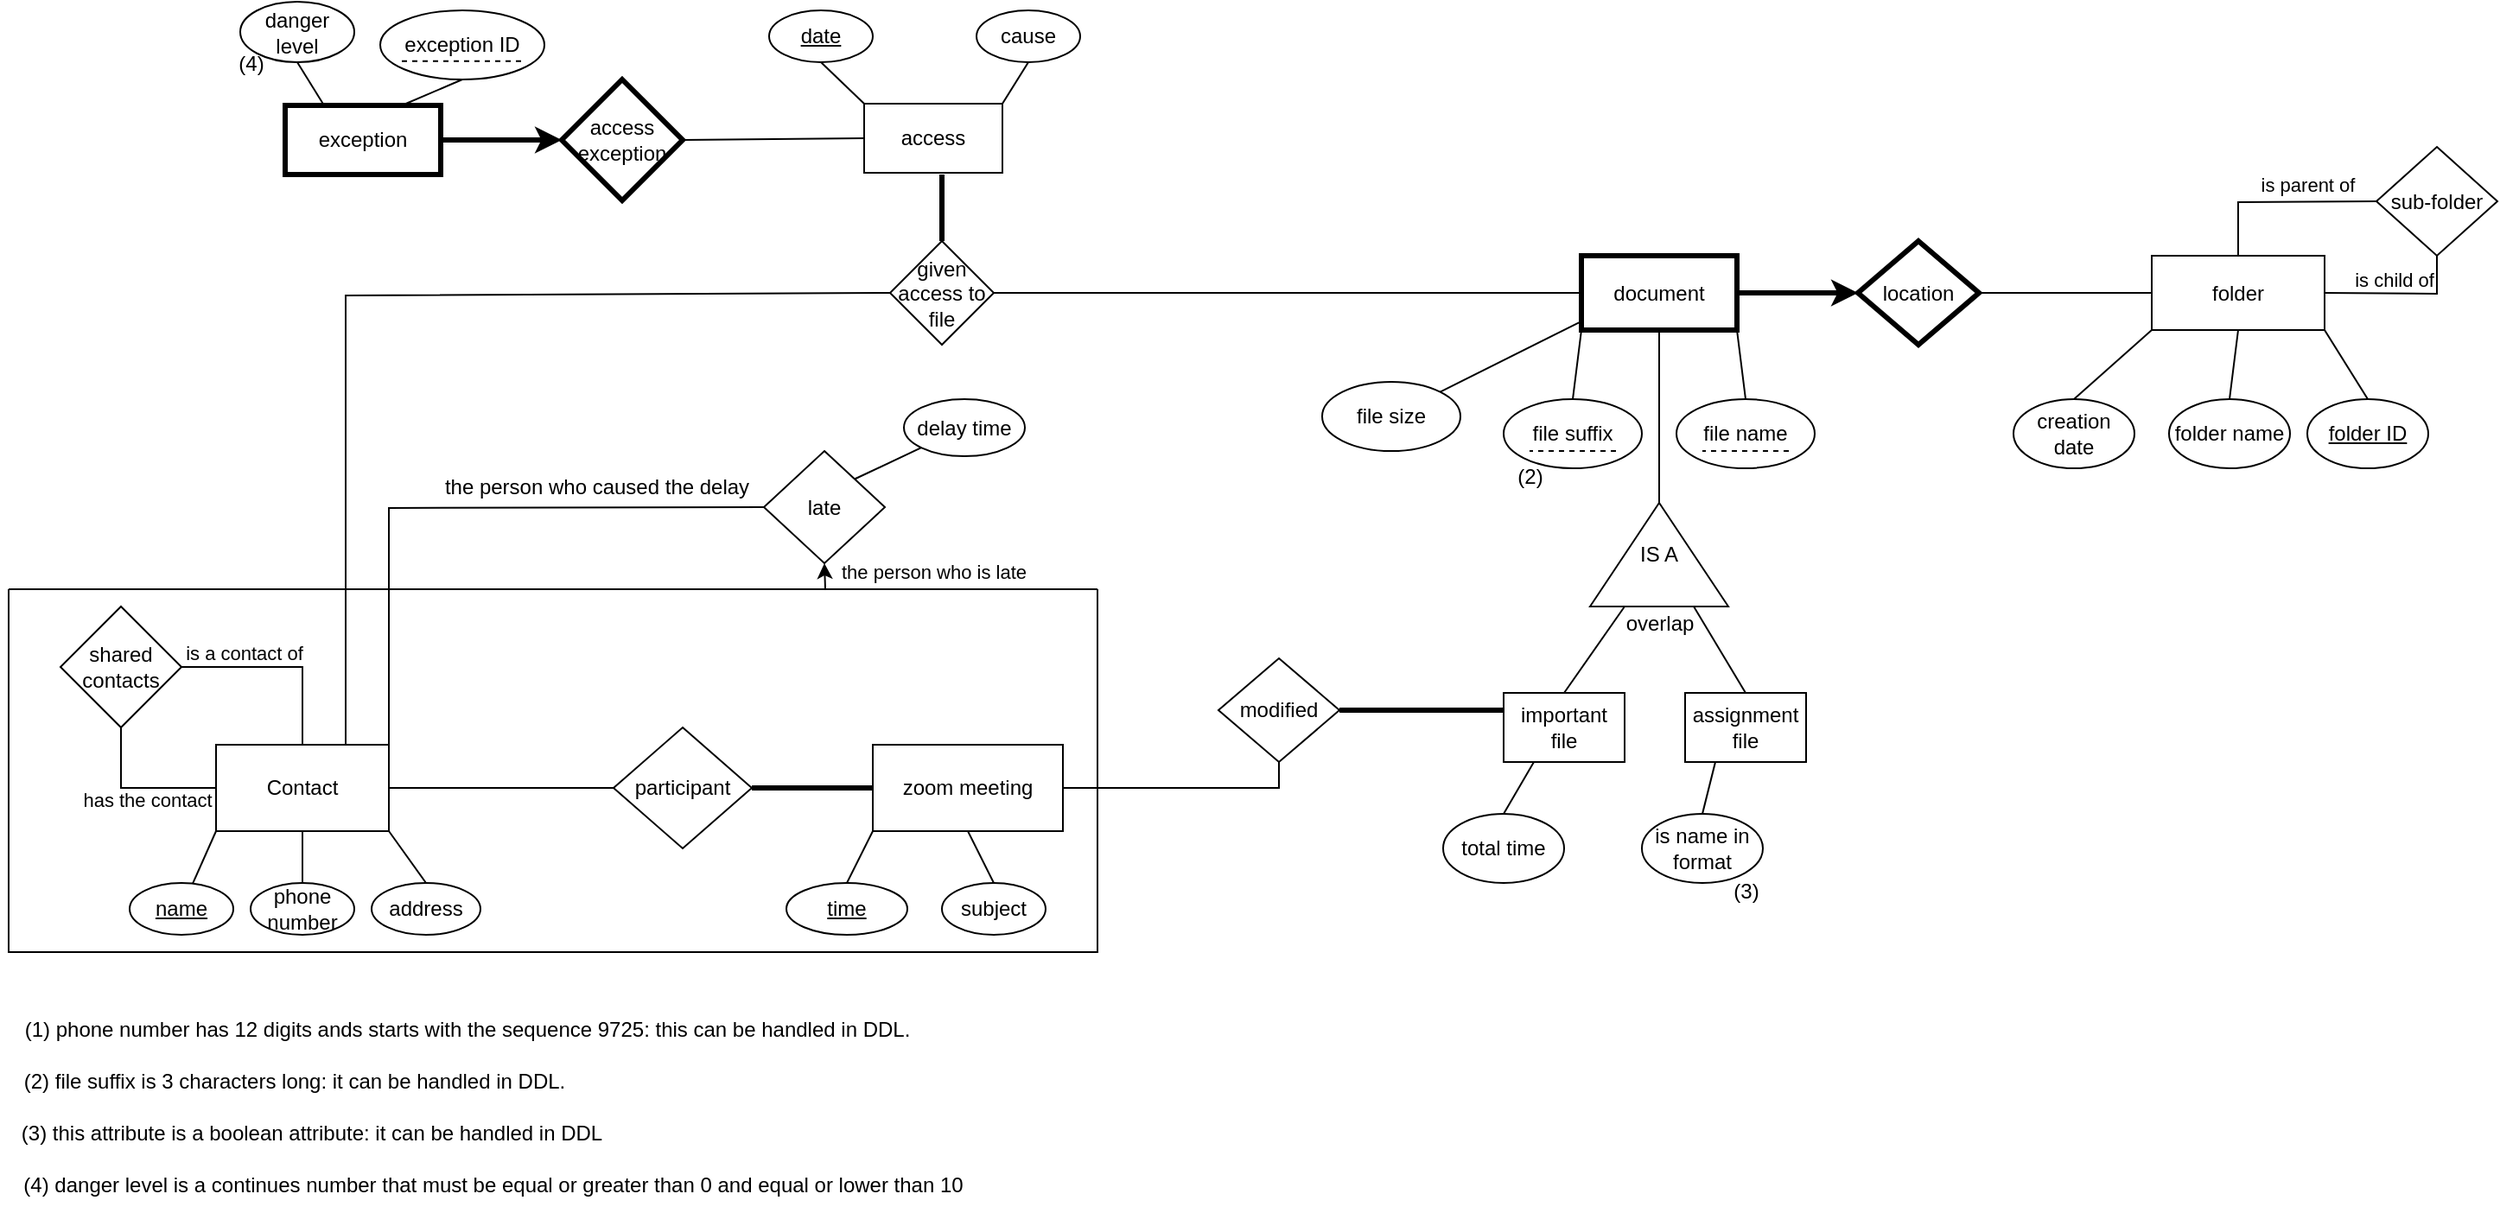 <mxfile version="26.0.2">
  <diagram id="C5RBs43oDa-KdzZeNtuy" name="Page-1">
    <mxGraphModel dx="3084" dy="790" grid="1" gridSize="10" guides="1" tooltips="1" connect="1" arrows="1" fold="1" page="1" pageScale="1" pageWidth="827" pageHeight="1169" math="0" shadow="0">
      <root>
        <mxCell id="WIyWlLk6GJQsqaUBKTNV-0" />
        <mxCell id="WIyWlLk6GJQsqaUBKTNV-1" parent="WIyWlLk6GJQsqaUBKTNV-0" />
        <mxCell id="j0SL_xLkmIAa-dE_FRkC-13" value="zoom meeting" style="rounded=0;whiteSpace=wrap;html=1;" parent="WIyWlLk6GJQsqaUBKTNV-1" vertex="1">
          <mxGeometry x="-1040" y="460" width="110" height="50" as="geometry" />
        </mxCell>
        <mxCell id="j0SL_xLkmIAa-dE_FRkC-14" value="&lt;u&gt;time&lt;/u&gt;" style="ellipse;whiteSpace=wrap;html=1;" parent="WIyWlLk6GJQsqaUBKTNV-1" vertex="1">
          <mxGeometry x="-1090" y="540" width="70" height="30" as="geometry" />
        </mxCell>
        <mxCell id="j0SL_xLkmIAa-dE_FRkC-15" value="" style="endArrow=none;html=1;rounded=0;exitX=0.5;exitY=0;exitDx=0;exitDy=0;entryX=0;entryY=1;entryDx=0;entryDy=0;" parent="WIyWlLk6GJQsqaUBKTNV-1" source="j0SL_xLkmIAa-dE_FRkC-14" target="j0SL_xLkmIAa-dE_FRkC-13" edge="1">
          <mxGeometry width="50" height="50" relative="1" as="geometry">
            <mxPoint x="-1170" y="510" as="sourcePoint" />
            <mxPoint x="-1120" y="460" as="targetPoint" />
          </mxGeometry>
        </mxCell>
        <mxCell id="j0SL_xLkmIAa-dE_FRkC-17" value="subject" style="ellipse;whiteSpace=wrap;html=1;" parent="WIyWlLk6GJQsqaUBKTNV-1" vertex="1">
          <mxGeometry x="-1000" y="540" width="60" height="30" as="geometry" />
        </mxCell>
        <mxCell id="j0SL_xLkmIAa-dE_FRkC-18" value="" style="endArrow=none;html=1;rounded=0;entryX=0.5;entryY=1;entryDx=0;entryDy=0;exitX=0.5;exitY=0;exitDx=0;exitDy=0;" parent="WIyWlLk6GJQsqaUBKTNV-1" source="j0SL_xLkmIAa-dE_FRkC-17" target="j0SL_xLkmIAa-dE_FRkC-13" edge="1">
          <mxGeometry width="50" height="50" relative="1" as="geometry">
            <mxPoint x="-1170" y="510" as="sourcePoint" />
            <mxPoint x="-1120" y="460" as="targetPoint" />
          </mxGeometry>
        </mxCell>
        <mxCell id="j0SL_xLkmIAa-dE_FRkC-19" value="participant" style="rhombus;whiteSpace=wrap;html=1;" parent="WIyWlLk6GJQsqaUBKTNV-1" vertex="1">
          <mxGeometry x="-1190" y="450" width="80" height="70" as="geometry" />
        </mxCell>
        <mxCell id="j0SL_xLkmIAa-dE_FRkC-22" value="" style="endArrow=none;html=1;rounded=0;exitX=1;exitY=0.5;exitDx=0;exitDy=0;entryX=0;entryY=0.5;entryDx=0;entryDy=0;strokeWidth=3;" parent="WIyWlLk6GJQsqaUBKTNV-1" source="j0SL_xLkmIAa-dE_FRkC-19" target="j0SL_xLkmIAa-dE_FRkC-13" edge="1">
          <mxGeometry width="50" height="50" relative="1" as="geometry">
            <mxPoint x="-1170" y="510" as="sourcePoint" />
            <mxPoint x="-1120" y="460" as="targetPoint" />
          </mxGeometry>
        </mxCell>
        <mxCell id="j0SL_xLkmIAa-dE_FRkC-25" value="" style="endArrow=none;html=1;rounded=0;entryX=0;entryY=0.5;entryDx=0;entryDy=0;exitX=1;exitY=0.5;exitDx=0;exitDy=0;" parent="WIyWlLk6GJQsqaUBKTNV-1" source="j0SL_xLkmIAa-dE_FRkC-0" target="j0SL_xLkmIAa-dE_FRkC-19" edge="1">
          <mxGeometry width="50" height="50" relative="1" as="geometry">
            <mxPoint x="-1250" y="485" as="sourcePoint" />
            <mxPoint x="-1210" y="460" as="targetPoint" />
          </mxGeometry>
        </mxCell>
        <mxCell id="j0SL_xLkmIAa-dE_FRkC-45" value="late" style="rhombus;whiteSpace=wrap;html=1;strokeWidth=1;" parent="WIyWlLk6GJQsqaUBKTNV-1" vertex="1">
          <mxGeometry x="-1103" y="290" width="70" height="65" as="geometry" />
        </mxCell>
        <mxCell id="j0SL_xLkmIAa-dE_FRkC-47" value="" style="endArrow=none;html=1;rounded=0;entryX=0;entryY=0.5;entryDx=0;entryDy=0;exitX=1;exitY=0;exitDx=0;exitDy=0;" parent="WIyWlLk6GJQsqaUBKTNV-1" source="j0SL_xLkmIAa-dE_FRkC-0" target="j0SL_xLkmIAa-dE_FRkC-45" edge="1">
          <mxGeometry width="50" height="50" relative="1" as="geometry">
            <mxPoint x="-1320" y="375" as="sourcePoint" />
            <mxPoint x="-980" y="340" as="targetPoint" />
            <Array as="points">
              <mxPoint x="-1320" y="323" />
            </Array>
          </mxGeometry>
        </mxCell>
        <mxCell id="j0SL_xLkmIAa-dE_FRkC-49" value="the person who is late" style="edgeLabel;html=1;align=center;verticalAlign=middle;resizable=0;points=[];" parent="j0SL_xLkmIAa-dE_FRkC-47" vertex="1" connectable="0">
          <mxGeometry x="0.348" y="3" relative="1" as="geometry">
            <mxPoint x="213" y="40" as="offset" />
          </mxGeometry>
        </mxCell>
        <mxCell id="j0SL_xLkmIAa-dE_FRkC-51" value="" style="endArrow=none;html=1;rounded=0;exitX=1;exitY=0;exitDx=0;exitDy=0;" parent="WIyWlLk6GJQsqaUBKTNV-1" source="j0SL_xLkmIAa-dE_FRkC-45" target="j0SL_xLkmIAa-dE_FRkC-52" edge="1">
          <mxGeometry width="50" height="50" relative="1" as="geometry">
            <mxPoint x="-902" y="335" as="sourcePoint" />
            <mxPoint x="-872" y="343" as="targetPoint" />
          </mxGeometry>
        </mxCell>
        <mxCell id="j0SL_xLkmIAa-dE_FRkC-52" value="delay time" style="ellipse;whiteSpace=wrap;html=1;" parent="WIyWlLk6GJQsqaUBKTNV-1" vertex="1">
          <mxGeometry x="-1022" y="260" width="70" height="33" as="geometry" />
        </mxCell>
        <mxCell id="j0SL_xLkmIAa-dE_FRkC-53" value="folder" style="rounded=0;whiteSpace=wrap;html=1;" parent="WIyWlLk6GJQsqaUBKTNV-1" vertex="1">
          <mxGeometry x="-300" y="177" width="100" height="43" as="geometry" />
        </mxCell>
        <mxCell id="j0SL_xLkmIAa-dE_FRkC-54" value="&lt;u&gt;folder ID&lt;/u&gt;" style="ellipse;whiteSpace=wrap;html=1;" parent="WIyWlLk6GJQsqaUBKTNV-1" vertex="1">
          <mxGeometry x="-210" y="260" width="70" height="40" as="geometry" />
        </mxCell>
        <mxCell id="j0SL_xLkmIAa-dE_FRkC-55" value="" style="endArrow=none;html=1;rounded=0;entryX=1;entryY=1;entryDx=0;entryDy=0;exitX=0.5;exitY=0;exitDx=0;exitDy=0;" parent="WIyWlLk6GJQsqaUBKTNV-1" source="j0SL_xLkmIAa-dE_FRkC-54" target="j0SL_xLkmIAa-dE_FRkC-53" edge="1">
          <mxGeometry width="50" height="50" relative="1" as="geometry">
            <mxPoint x="-150" y="310" as="sourcePoint" />
            <mxPoint x="-100" y="260" as="targetPoint" />
          </mxGeometry>
        </mxCell>
        <mxCell id="j0SL_xLkmIAa-dE_FRkC-56" value="folder name" style="ellipse;whiteSpace=wrap;html=1;" parent="WIyWlLk6GJQsqaUBKTNV-1" vertex="1">
          <mxGeometry x="-290" y="260" width="70" height="40" as="geometry" />
        </mxCell>
        <mxCell id="j0SL_xLkmIAa-dE_FRkC-57" value="" style="endArrow=none;html=1;rounded=0;entryX=0.5;entryY=1;entryDx=0;entryDy=0;exitX=0.5;exitY=0;exitDx=0;exitDy=0;" parent="WIyWlLk6GJQsqaUBKTNV-1" source="j0SL_xLkmIAa-dE_FRkC-56" target="j0SL_xLkmIAa-dE_FRkC-53" edge="1">
          <mxGeometry width="50" height="50" relative="1" as="geometry">
            <mxPoint x="-150" y="310" as="sourcePoint" />
            <mxPoint x="-100" y="260" as="targetPoint" />
          </mxGeometry>
        </mxCell>
        <mxCell id="j0SL_xLkmIAa-dE_FRkC-58" value="creation date" style="ellipse;whiteSpace=wrap;html=1;" parent="WIyWlLk6GJQsqaUBKTNV-1" vertex="1">
          <mxGeometry x="-380" y="260" width="70" height="40" as="geometry" />
        </mxCell>
        <mxCell id="j0SL_xLkmIAa-dE_FRkC-59" value="" style="endArrow=none;html=1;rounded=0;entryX=0;entryY=1;entryDx=0;entryDy=0;exitX=0.5;exitY=0;exitDx=0;exitDy=0;" parent="WIyWlLk6GJQsqaUBKTNV-1" source="j0SL_xLkmIAa-dE_FRkC-58" target="j0SL_xLkmIAa-dE_FRkC-53" edge="1">
          <mxGeometry width="50" height="50" relative="1" as="geometry">
            <mxPoint x="-150" y="310" as="sourcePoint" />
            <mxPoint x="-100" y="260" as="targetPoint" />
          </mxGeometry>
        </mxCell>
        <mxCell id="j0SL_xLkmIAa-dE_FRkC-60" value="document" style="rounded=0;whiteSpace=wrap;html=1;strokeWidth=3;" parent="WIyWlLk6GJQsqaUBKTNV-1" vertex="1">
          <mxGeometry x="-630" y="177" width="90" height="43" as="geometry" />
        </mxCell>
        <mxCell id="j0SL_xLkmIAa-dE_FRkC-61" value="sub-folder" style="rhombus;whiteSpace=wrap;html=1;" parent="WIyWlLk6GJQsqaUBKTNV-1" vertex="1">
          <mxGeometry x="-170" y="114" width="70" height="63" as="geometry" />
        </mxCell>
        <mxCell id="j0SL_xLkmIAa-dE_FRkC-62" value="" style="endArrow=none;html=1;rounded=0;exitX=0.5;exitY=0;exitDx=0;exitDy=0;entryX=0;entryY=0.5;entryDx=0;entryDy=0;" parent="WIyWlLk6GJQsqaUBKTNV-1" source="j0SL_xLkmIAa-dE_FRkC-53" target="j0SL_xLkmIAa-dE_FRkC-61" edge="1">
          <mxGeometry width="50" height="50" relative="1" as="geometry">
            <mxPoint x="-260" y="185" as="sourcePoint" />
            <mxPoint x="-210" y="135" as="targetPoint" />
            <Array as="points">
              <mxPoint x="-250" y="146" />
            </Array>
          </mxGeometry>
        </mxCell>
        <mxCell id="j0SL_xLkmIAa-dE_FRkC-63" value="" style="endArrow=none;html=1;rounded=0;entryX=0.5;entryY=1;entryDx=0;entryDy=0;exitX=1;exitY=0.5;exitDx=0;exitDy=0;" parent="WIyWlLk6GJQsqaUBKTNV-1" source="j0SL_xLkmIAa-dE_FRkC-53" target="j0SL_xLkmIAa-dE_FRkC-61" edge="1">
          <mxGeometry width="50" height="50" relative="1" as="geometry">
            <mxPoint x="-190" y="270" as="sourcePoint" />
            <mxPoint x="-140" y="220" as="targetPoint" />
            <Array as="points">
              <mxPoint x="-135" y="199" />
            </Array>
          </mxGeometry>
        </mxCell>
        <mxCell id="j0SL_xLkmIAa-dE_FRkC-64" value="is parent of" style="edgeLabel;html=1;align=center;verticalAlign=middle;resizable=0;points=[];" parent="j0SL_xLkmIAa-dE_FRkC-63" vertex="1" connectable="0">
          <mxGeometry x="-0.046" relative="1" as="geometry">
            <mxPoint x="-52" y="-63" as="offset" />
          </mxGeometry>
        </mxCell>
        <mxCell id="j0SL_xLkmIAa-dE_FRkC-65" value="is child of" style="edgeLabel;html=1;align=center;verticalAlign=middle;resizable=0;points=[];" parent="j0SL_xLkmIAa-dE_FRkC-63" vertex="1" connectable="0">
          <mxGeometry x="-0.023" y="-1" relative="1" as="geometry">
            <mxPoint x="-3" y="-9" as="offset" />
          </mxGeometry>
        </mxCell>
        <mxCell id="j0SL_xLkmIAa-dE_FRkC-70" value="" style="group" parent="WIyWlLk6GJQsqaUBKTNV-1" vertex="1" connectable="0">
          <mxGeometry x="-575" y="260" width="80" height="40" as="geometry" />
        </mxCell>
        <mxCell id="j0SL_xLkmIAa-dE_FRkC-67" value="file name" style="ellipse;whiteSpace=wrap;html=1;" parent="j0SL_xLkmIAa-dE_FRkC-70" vertex="1">
          <mxGeometry width="80" height="40" as="geometry" />
        </mxCell>
        <mxCell id="j0SL_xLkmIAa-dE_FRkC-69" value="" style="endArrow=none;dashed=1;html=1;rounded=0;" parent="j0SL_xLkmIAa-dE_FRkC-70" edge="1">
          <mxGeometry width="50" height="50" relative="1" as="geometry">
            <mxPoint x="65" y="30" as="sourcePoint" />
            <mxPoint x="14.998" y="29.995" as="targetPoint" />
          </mxGeometry>
        </mxCell>
        <mxCell id="j0SL_xLkmIAa-dE_FRkC-71" value="" style="group" parent="WIyWlLk6GJQsqaUBKTNV-1" vertex="1" connectable="0">
          <mxGeometry x="-675" y="260" width="80" height="40" as="geometry" />
        </mxCell>
        <mxCell id="j0SL_xLkmIAa-dE_FRkC-72" value="file suffix" style="ellipse;whiteSpace=wrap;html=1;" parent="j0SL_xLkmIAa-dE_FRkC-71" vertex="1">
          <mxGeometry width="80" height="40" as="geometry" />
        </mxCell>
        <mxCell id="j0SL_xLkmIAa-dE_FRkC-73" value="" style="endArrow=none;dashed=1;html=1;rounded=0;" parent="j0SL_xLkmIAa-dE_FRkC-71" edge="1">
          <mxGeometry width="50" height="50" relative="1" as="geometry">
            <mxPoint x="65" y="30" as="sourcePoint" />
            <mxPoint x="14.998" y="29.995" as="targetPoint" />
          </mxGeometry>
        </mxCell>
        <mxCell id="j0SL_xLkmIAa-dE_FRkC-77" value="" style="endArrow=none;html=1;rounded=0;entryX=0;entryY=1;entryDx=0;entryDy=0;exitX=0.5;exitY=0;exitDx=0;exitDy=0;" parent="WIyWlLk6GJQsqaUBKTNV-1" source="j0SL_xLkmIAa-dE_FRkC-72" target="j0SL_xLkmIAa-dE_FRkC-60" edge="1">
          <mxGeometry width="50" height="50" relative="1" as="geometry">
            <mxPoint x="-610" y="310" as="sourcePoint" />
            <mxPoint x="-560" y="260" as="targetPoint" />
          </mxGeometry>
        </mxCell>
        <mxCell id="j0SL_xLkmIAa-dE_FRkC-78" value="" style="endArrow=none;html=1;rounded=0;entryX=1;entryY=1;entryDx=0;entryDy=0;exitX=0.5;exitY=0;exitDx=0;exitDy=0;" parent="WIyWlLk6GJQsqaUBKTNV-1" source="j0SL_xLkmIAa-dE_FRkC-67" target="j0SL_xLkmIAa-dE_FRkC-60" edge="1">
          <mxGeometry width="50" height="50" relative="1" as="geometry">
            <mxPoint x="-410" y="300" as="sourcePoint" />
            <mxPoint x="-360" y="250" as="targetPoint" />
          </mxGeometry>
        </mxCell>
        <mxCell id="j0SL_xLkmIAa-dE_FRkC-79" value="location" style="rhombus;whiteSpace=wrap;html=1;strokeWidth=3;" parent="WIyWlLk6GJQsqaUBKTNV-1" vertex="1">
          <mxGeometry x="-470" y="168.5" width="70" height="60" as="geometry" />
        </mxCell>
        <mxCell id="j0SL_xLkmIAa-dE_FRkC-81" value="" style="endArrow=none;html=1;rounded=0;entryX=1;entryY=0.5;entryDx=0;entryDy=0;exitX=0;exitY=0.5;exitDx=0;exitDy=0;" parent="WIyWlLk6GJQsqaUBKTNV-1" source="j0SL_xLkmIAa-dE_FRkC-53" target="j0SL_xLkmIAa-dE_FRkC-79" edge="1">
          <mxGeometry width="50" height="50" relative="1" as="geometry">
            <mxPoint x="-410" y="300" as="sourcePoint" />
            <mxPoint x="-360" y="250" as="targetPoint" />
          </mxGeometry>
        </mxCell>
        <mxCell id="j0SL_xLkmIAa-dE_FRkC-82" value="" style="endArrow=none;html=1;rounded=0;entryX=0.5;entryY=1;entryDx=0;entryDy=0;exitX=1;exitY=0.5;exitDx=0;exitDy=0;" parent="WIyWlLk6GJQsqaUBKTNV-1" source="j0SL_xLkmIAa-dE_FRkC-85" target="j0SL_xLkmIAa-dE_FRkC-60" edge="1">
          <mxGeometry width="50" height="50" relative="1" as="geometry">
            <mxPoint x="-585" y="340" as="sourcePoint" />
            <mxPoint x="-540" y="350" as="targetPoint" />
          </mxGeometry>
        </mxCell>
        <mxCell id="j0SL_xLkmIAa-dE_FRkC-83" value="" style="endArrow=none;html=1;rounded=0;entryX=-0.016;entryY=0.9;entryDx=0;entryDy=0;exitX=1;exitY=0;exitDx=0;exitDy=0;entryPerimeter=0;" parent="WIyWlLk6GJQsqaUBKTNV-1" source="j0SL_xLkmIAa-dE_FRkC-84" target="j0SL_xLkmIAa-dE_FRkC-60" edge="1">
          <mxGeometry width="50" height="50" relative="1" as="geometry">
            <mxPoint x="-700" y="230" as="sourcePoint" />
            <mxPoint x="-410" y="240" as="targetPoint" />
          </mxGeometry>
        </mxCell>
        <mxCell id="j0SL_xLkmIAa-dE_FRkC-84" value="file size" style="ellipse;whiteSpace=wrap;html=1;" parent="WIyWlLk6GJQsqaUBKTNV-1" vertex="1">
          <mxGeometry x="-780" y="250" width="80" height="40" as="geometry" />
        </mxCell>
        <mxCell id="j0SL_xLkmIAa-dE_FRkC-85" value="IS A" style="triangle;whiteSpace=wrap;html=1;direction=north;" parent="WIyWlLk6GJQsqaUBKTNV-1" vertex="1">
          <mxGeometry x="-625" y="320" width="80" height="60" as="geometry" />
        </mxCell>
        <mxCell id="j0SL_xLkmIAa-dE_FRkC-86" value="" style="endArrow=none;html=1;rounded=0;entryX=0;entryY=0.75;entryDx=0;entryDy=0;exitX=0.5;exitY=0;exitDx=0;exitDy=0;" parent="WIyWlLk6GJQsqaUBKTNV-1" source="j0SL_xLkmIAa-dE_FRkC-89" target="j0SL_xLkmIAa-dE_FRkC-85" edge="1">
          <mxGeometry width="50" height="50" relative="1" as="geometry">
            <mxPoint x="-460" y="360" as="sourcePoint" />
            <mxPoint x="-410" y="310" as="targetPoint" />
          </mxGeometry>
        </mxCell>
        <mxCell id="j0SL_xLkmIAa-dE_FRkC-88" value="" style="endArrow=none;html=1;rounded=0;entryX=0;entryY=0.25;entryDx=0;entryDy=0;exitX=0.5;exitY=0;exitDx=0;exitDy=0;" parent="WIyWlLk6GJQsqaUBKTNV-1" source="j0SL_xLkmIAa-dE_FRkC-90" target="j0SL_xLkmIAa-dE_FRkC-85" edge="1">
          <mxGeometry width="50" height="50" relative="1" as="geometry">
            <mxPoint x="-640" y="440" as="sourcePoint" />
            <mxPoint x="-410" y="310" as="targetPoint" />
          </mxGeometry>
        </mxCell>
        <mxCell id="j0SL_xLkmIAa-dE_FRkC-89" value="assignment file" style="rounded=0;whiteSpace=wrap;html=1;" parent="WIyWlLk6GJQsqaUBKTNV-1" vertex="1">
          <mxGeometry x="-570" y="430" width="70" height="40" as="geometry" />
        </mxCell>
        <mxCell id="j0SL_xLkmIAa-dE_FRkC-90" value="important file" style="rounded=0;whiteSpace=wrap;html=1;" parent="WIyWlLk6GJQsqaUBKTNV-1" vertex="1">
          <mxGeometry x="-675" y="430" width="70" height="40" as="geometry" />
        </mxCell>
        <mxCell id="j0SL_xLkmIAa-dE_FRkC-92" value="overlap" style="text;html=1;align=center;verticalAlign=middle;resizable=0;points=[];autosize=1;strokeColor=none;fillColor=none;" parent="WIyWlLk6GJQsqaUBKTNV-1" vertex="1">
          <mxGeometry x="-615" y="375" width="60" height="30" as="geometry" />
        </mxCell>
        <mxCell id="j0SL_xLkmIAa-dE_FRkC-93" value="" style="endArrow=none;html=1;rounded=0;entryX=0.25;entryY=1;entryDx=0;entryDy=0;exitX=0.5;exitY=0;exitDx=0;exitDy=0;" parent="WIyWlLk6GJQsqaUBKTNV-1" source="j0SL_xLkmIAa-dE_FRkC-94" target="j0SL_xLkmIAa-dE_FRkC-90" edge="1">
          <mxGeometry width="50" height="50" relative="1" as="geometry">
            <mxPoint x="-490" y="390" as="sourcePoint" />
            <mxPoint x="-440" y="340" as="targetPoint" />
          </mxGeometry>
        </mxCell>
        <mxCell id="j0SL_xLkmIAa-dE_FRkC-94" value="total time" style="ellipse;whiteSpace=wrap;html=1;" parent="WIyWlLk6GJQsqaUBKTNV-1" vertex="1">
          <mxGeometry x="-710" y="500" width="70" height="40" as="geometry" />
        </mxCell>
        <mxCell id="j0SL_xLkmIAa-dE_FRkC-95" value="is name in format" style="ellipse;whiteSpace=wrap;html=1;" parent="WIyWlLk6GJQsqaUBKTNV-1" vertex="1">
          <mxGeometry x="-595" y="500" width="70" height="40" as="geometry" />
        </mxCell>
        <mxCell id="j0SL_xLkmIAa-dE_FRkC-96" value="" style="endArrow=none;html=1;rounded=0;entryX=0.25;entryY=1;entryDx=0;entryDy=0;exitX=0.5;exitY=0;exitDx=0;exitDy=0;" parent="WIyWlLk6GJQsqaUBKTNV-1" source="j0SL_xLkmIAa-dE_FRkC-95" target="j0SL_xLkmIAa-dE_FRkC-89" edge="1">
          <mxGeometry width="50" height="50" relative="1" as="geometry">
            <mxPoint x="-490" y="450" as="sourcePoint" />
            <mxPoint x="-440" y="400" as="targetPoint" />
          </mxGeometry>
        </mxCell>
        <mxCell id="j0SL_xLkmIAa-dE_FRkC-97" value="modified" style="rhombus;whiteSpace=wrap;html=1;" parent="WIyWlLk6GJQsqaUBKTNV-1" vertex="1">
          <mxGeometry x="-840" y="410" width="70" height="60" as="geometry" />
        </mxCell>
        <mxCell id="j0SL_xLkmIAa-dE_FRkC-98" value="" style="endArrow=none;html=1;rounded=0;exitX=1;exitY=0.5;exitDx=0;exitDy=0;entryX=0;entryY=0.25;entryDx=0;entryDy=0;strokeWidth=3;" parent="WIyWlLk6GJQsqaUBKTNV-1" source="j0SL_xLkmIAa-dE_FRkC-97" target="j0SL_xLkmIAa-dE_FRkC-90" edge="1">
          <mxGeometry width="50" height="50" relative="1" as="geometry">
            <mxPoint x="-650" y="420" as="sourcePoint" />
            <mxPoint x="-600" y="370" as="targetPoint" />
          </mxGeometry>
        </mxCell>
        <mxCell id="j0SL_xLkmIAa-dE_FRkC-100" value="" style="endArrow=classic;html=1;rounded=0;exitX=1;exitY=0.5;exitDx=0;exitDy=0;entryX=0;entryY=0.5;entryDx=0;entryDy=0;strokeWidth=3;" parent="WIyWlLk6GJQsqaUBKTNV-1" source="j0SL_xLkmIAa-dE_FRkC-60" target="j0SL_xLkmIAa-dE_FRkC-79" edge="1">
          <mxGeometry width="50" height="50" relative="1" as="geometry">
            <mxPoint x="-820" y="430" as="sourcePoint" />
            <mxPoint x="-770" y="380" as="targetPoint" />
          </mxGeometry>
        </mxCell>
        <mxCell id="j0SL_xLkmIAa-dE_FRkC-103" value="given access to file" style="rhombus;whiteSpace=wrap;html=1;strokeWidth=1;" parent="WIyWlLk6GJQsqaUBKTNV-1" vertex="1">
          <mxGeometry x="-1030" y="168.5" width="60" height="60" as="geometry" />
        </mxCell>
        <mxCell id="j0SL_xLkmIAa-dE_FRkC-104" value="" style="endArrow=none;html=1;rounded=0;entryX=0;entryY=0.5;entryDx=0;entryDy=0;exitX=1;exitY=0.5;exitDx=0;exitDy=0;" parent="WIyWlLk6GJQsqaUBKTNV-1" source="j0SL_xLkmIAa-dE_FRkC-103" target="j0SL_xLkmIAa-dE_FRkC-60" edge="1">
          <mxGeometry width="50" height="50" relative="1" as="geometry">
            <mxPoint x="-830" y="360" as="sourcePoint" />
            <mxPoint x="-780" y="310" as="targetPoint" />
          </mxGeometry>
        </mxCell>
        <mxCell id="j0SL_xLkmIAa-dE_FRkC-105" value="" style="endArrow=none;html=1;rounded=0;entryX=0;entryY=0.5;entryDx=0;entryDy=0;exitX=0.75;exitY=0;exitDx=0;exitDy=0;" parent="WIyWlLk6GJQsqaUBKTNV-1" source="j0SL_xLkmIAa-dE_FRkC-0" target="j0SL_xLkmIAa-dE_FRkC-103" edge="1">
          <mxGeometry width="50" height="50" relative="1" as="geometry">
            <mxPoint x="-1240" y="200" as="sourcePoint" />
            <mxPoint x="-780" y="310" as="targetPoint" />
            <Array as="points">
              <mxPoint x="-1345" y="200" />
            </Array>
          </mxGeometry>
        </mxCell>
        <mxCell id="j0SL_xLkmIAa-dE_FRkC-126" value="" style="endArrow=none;html=1;rounded=0;exitX=0.5;exitY=0;exitDx=0;exitDy=0;strokeWidth=3;" parent="WIyWlLk6GJQsqaUBKTNV-1" source="j0SL_xLkmIAa-dE_FRkC-103" edge="1">
          <mxGeometry width="50" height="50" relative="1" as="geometry">
            <mxPoint x="-1030" y="190" as="sourcePoint" />
            <mxPoint x="-1000" y="130" as="targetPoint" />
          </mxGeometry>
        </mxCell>
        <mxCell id="j0SL_xLkmIAa-dE_FRkC-132" value="(1) phone number has 12 digits ands starts with the sequence 9725: this can be handled in DDL." style="text;html=1;align=center;verticalAlign=middle;resizable=0;points=[];autosize=1;strokeColor=none;fillColor=none;" parent="WIyWlLk6GJQsqaUBKTNV-1" vertex="1">
          <mxGeometry x="-1545" y="610" width="540" height="30" as="geometry" />
        </mxCell>
        <mxCell id="j0SL_xLkmIAa-dE_FRkC-134" value="(2)" style="text;html=1;align=center;verticalAlign=middle;resizable=0;points=[];autosize=1;strokeColor=none;fillColor=none;" parent="WIyWlLk6GJQsqaUBKTNV-1" vertex="1">
          <mxGeometry x="-680" y="290" width="40" height="30" as="geometry" />
        </mxCell>
        <mxCell id="j0SL_xLkmIAa-dE_FRkC-135" value="(2) file suffix is 3 characters long: it can be handled in DDL." style="text;html=1;align=center;verticalAlign=middle;resizable=0;points=[];autosize=1;strokeColor=none;fillColor=none;" parent="WIyWlLk6GJQsqaUBKTNV-1" vertex="1">
          <mxGeometry x="-1545" y="640" width="340" height="30" as="geometry" />
        </mxCell>
        <mxCell id="j0SL_xLkmIAa-dE_FRkC-136" value="(3)" style="text;html=1;align=center;verticalAlign=middle;resizable=0;points=[];autosize=1;strokeColor=none;fillColor=none;" parent="WIyWlLk6GJQsqaUBKTNV-1" vertex="1">
          <mxGeometry x="-555" y="530" width="40" height="30" as="geometry" />
        </mxCell>
        <mxCell id="j0SL_xLkmIAa-dE_FRkC-137" value="(3) this attribute is a boolean attribute: it can be handled in DDL" style="text;html=1;align=center;verticalAlign=middle;resizable=0;points=[];autosize=1;strokeColor=none;fillColor=none;" parent="WIyWlLk6GJQsqaUBKTNV-1" vertex="1">
          <mxGeometry x="-1545" y="670" width="360" height="30" as="geometry" />
        </mxCell>
        <mxCell id="j0SL_xLkmIAa-dE_FRkC-139" value="(4) danger level is a continues number that must be equal or greater than 0 and equal or lower than 10" style="text;html=1;align=center;verticalAlign=middle;resizable=0;points=[];autosize=1;strokeColor=none;fillColor=none;" parent="WIyWlLk6GJQsqaUBKTNV-1" vertex="1">
          <mxGeometry x="-1545" y="700" width="570" height="30" as="geometry" />
        </mxCell>
        <mxCell id="j0SL_xLkmIAa-dE_FRkC-0" value="Contact" style="rounded=0;whiteSpace=wrap;html=1;" parent="WIyWlLk6GJQsqaUBKTNV-1" vertex="1">
          <mxGeometry x="-1420" y="460" width="100" height="50" as="geometry" />
        </mxCell>
        <mxCell id="j0SL_xLkmIAa-dE_FRkC-1" value="" style="endArrow=none;html=1;rounded=0;exitX=0;exitY=1;exitDx=0;exitDy=0;" parent="WIyWlLk6GJQsqaUBKTNV-1" source="j0SL_xLkmIAa-dE_FRkC-0" target="j0SL_xLkmIAa-dE_FRkC-2" edge="1">
          <mxGeometry width="50" height="50" relative="1" as="geometry">
            <mxPoint x="-1430" y="560" as="sourcePoint" />
            <mxPoint x="-1420" y="510" as="targetPoint" />
          </mxGeometry>
        </mxCell>
        <mxCell id="j0SL_xLkmIAa-dE_FRkC-2" value="&lt;u&gt;name&lt;/u&gt;" style="ellipse;whiteSpace=wrap;html=1;" parent="WIyWlLk6GJQsqaUBKTNV-1" vertex="1">
          <mxGeometry x="-1470" y="540" width="60" height="30" as="geometry" />
        </mxCell>
        <mxCell id="j0SL_xLkmIAa-dE_FRkC-3" value="" style="endArrow=none;html=1;rounded=0;entryX=1;entryY=1;entryDx=0;entryDy=0;exitX=0.5;exitY=0;exitDx=0;exitDy=0;" parent="WIyWlLk6GJQsqaUBKTNV-1" source="j0SL_xLkmIAa-dE_FRkC-4" target="j0SL_xLkmIAa-dE_FRkC-0" edge="1">
          <mxGeometry width="50" height="50" relative="1" as="geometry">
            <mxPoint x="-1390" y="540" as="sourcePoint" />
            <mxPoint x="-1340" y="490" as="targetPoint" />
          </mxGeometry>
        </mxCell>
        <mxCell id="j0SL_xLkmIAa-dE_FRkC-4" value="address" style="ellipse;whiteSpace=wrap;html=1;" parent="WIyWlLk6GJQsqaUBKTNV-1" vertex="1">
          <mxGeometry x="-1330" y="540" width="63" height="30" as="geometry" />
        </mxCell>
        <mxCell id="j0SL_xLkmIAa-dE_FRkC-5" value="phone number" style="ellipse;whiteSpace=wrap;html=1;" parent="WIyWlLk6GJQsqaUBKTNV-1" vertex="1">
          <mxGeometry x="-1400" y="540" width="60" height="30" as="geometry" />
        </mxCell>
        <mxCell id="j0SL_xLkmIAa-dE_FRkC-6" value="" style="endArrow=none;html=1;rounded=0;entryX=0.5;entryY=1;entryDx=0;entryDy=0;exitX=0.5;exitY=0;exitDx=0;exitDy=0;" parent="WIyWlLk6GJQsqaUBKTNV-1" source="j0SL_xLkmIAa-dE_FRkC-5" target="j0SL_xLkmIAa-dE_FRkC-0" edge="1">
          <mxGeometry width="50" height="50" relative="1" as="geometry">
            <mxPoint x="-1370" y="540" as="sourcePoint" />
            <mxPoint x="-1340" y="490" as="targetPoint" />
          </mxGeometry>
        </mxCell>
        <mxCell id="j0SL_xLkmIAa-dE_FRkC-8" value="" style="endArrow=none;html=1;rounded=0;entryX=0.5;entryY=0;entryDx=0;entryDy=0;exitX=1;exitY=0.5;exitDx=0;exitDy=0;" parent="WIyWlLk6GJQsqaUBKTNV-1" source="j0SL_xLkmIAa-dE_FRkC-7" target="j0SL_xLkmIAa-dE_FRkC-0" edge="1">
          <mxGeometry width="50" height="50" relative="1" as="geometry">
            <mxPoint x="-1390" y="600" as="sourcePoint" />
            <mxPoint x="-1340" y="550" as="targetPoint" />
            <Array as="points">
              <mxPoint x="-1370" y="415" />
            </Array>
          </mxGeometry>
        </mxCell>
        <mxCell id="j0SL_xLkmIAa-dE_FRkC-11" value="is a contact of" style="edgeLabel;html=1;align=center;verticalAlign=middle;resizable=0;points=[];" parent="j0SL_xLkmIAa-dE_FRkC-8" vertex="1" connectable="0">
          <mxGeometry x="-0.376" y="1" relative="1" as="geometry">
            <mxPoint y="-7" as="offset" />
          </mxGeometry>
        </mxCell>
        <mxCell id="j0SL_xLkmIAa-dE_FRkC-10" value="" style="endArrow=none;html=1;rounded=0;entryX=0.5;entryY=1;entryDx=0;entryDy=0;exitX=0;exitY=0.5;exitDx=0;exitDy=0;" parent="WIyWlLk6GJQsqaUBKTNV-1" source="j0SL_xLkmIAa-dE_FRkC-0" target="j0SL_xLkmIAa-dE_FRkC-7" edge="1">
          <mxGeometry width="50" height="50" relative="1" as="geometry">
            <mxPoint x="-1380" y="550" as="sourcePoint" />
            <mxPoint x="-1330" y="500" as="targetPoint" />
            <Array as="points">
              <mxPoint x="-1475" y="485" />
            </Array>
          </mxGeometry>
        </mxCell>
        <mxCell id="j0SL_xLkmIAa-dE_FRkC-12" value="has the contact" style="edgeLabel;html=1;align=center;verticalAlign=middle;resizable=0;points=[];" parent="j0SL_xLkmIAa-dE_FRkC-10" vertex="1" connectable="0">
          <mxGeometry x="0.123" relative="1" as="geometry">
            <mxPoint x="10" y="7" as="offset" />
          </mxGeometry>
        </mxCell>
        <mxCell id="GMhLTBILV3bfu7xbNfCC-0" value="" style="swimlane;startSize=0;container=0;" vertex="1" parent="WIyWlLk6GJQsqaUBKTNV-1">
          <mxGeometry x="-1540" y="370" width="630" height="210" as="geometry" />
        </mxCell>
        <mxCell id="GMhLTBILV3bfu7xbNfCC-1" value="" style="endArrow=none;html=1;rounded=0;entryX=0.5;entryY=1;entryDx=0;entryDy=0;exitX=1;exitY=0.5;exitDx=0;exitDy=0;" edge="1" parent="WIyWlLk6GJQsqaUBKTNV-1" source="j0SL_xLkmIAa-dE_FRkC-13" target="j0SL_xLkmIAa-dE_FRkC-97">
          <mxGeometry width="50" height="50" relative="1" as="geometry">
            <mxPoint x="-860" y="550" as="sourcePoint" />
            <mxPoint x="-810" y="500" as="targetPoint" />
            <Array as="points">
              <mxPoint x="-805" y="485" />
            </Array>
          </mxGeometry>
        </mxCell>
        <mxCell id="GMhLTBILV3bfu7xbNfCC-2" value="the person who caused the delay" style="text;html=1;align=center;verticalAlign=middle;resizable=0;points=[];autosize=1;strokeColor=none;fillColor=none;rotation=0;" vertex="1" parent="WIyWlLk6GJQsqaUBKTNV-1">
          <mxGeometry x="-1300" y="296" width="200" height="30" as="geometry" />
        </mxCell>
        <mxCell id="GMhLTBILV3bfu7xbNfCC-3" value="" style="endArrow=classic;html=1;rounded=0;exitX=0.75;exitY=0;exitDx=0;exitDy=0;entryX=0.5;entryY=1;entryDx=0;entryDy=0;" edge="1" parent="WIyWlLk6GJQsqaUBKTNV-1" source="GMhLTBILV3bfu7xbNfCC-0" target="j0SL_xLkmIAa-dE_FRkC-45">
          <mxGeometry width="50" height="50" relative="1" as="geometry">
            <mxPoint x="-1059.5" y="330" as="sourcePoint" />
            <mxPoint x="-872" y="310" as="targetPoint" />
            <Array as="points" />
          </mxGeometry>
        </mxCell>
        <mxCell id="j0SL_xLkmIAa-dE_FRkC-7" value="shared contacts" style="rhombus;whiteSpace=wrap;html=1;" parent="WIyWlLk6GJQsqaUBKTNV-1" vertex="1">
          <mxGeometry x="-1510" y="380" width="70" height="70" as="geometry" />
        </mxCell>
        <mxCell id="j0SL_xLkmIAa-dE_FRkC-101" value="access" style="rounded=0;whiteSpace=wrap;html=1;strokeWidth=1;" parent="WIyWlLk6GJQsqaUBKTNV-1" vertex="1">
          <mxGeometry x="-1045" y="89" width="80" height="40" as="geometry" />
        </mxCell>
        <mxCell id="j0SL_xLkmIAa-dE_FRkC-107" value="&lt;u&gt;date&lt;/u&gt;" style="ellipse;whiteSpace=wrap;html=1;" parent="WIyWlLk6GJQsqaUBKTNV-1" vertex="1">
          <mxGeometry x="-1100" y="35" width="60" height="30" as="geometry" />
        </mxCell>
        <mxCell id="j0SL_xLkmIAa-dE_FRkC-108" value="" style="endArrow=none;html=1;rounded=0;entryX=0.5;entryY=1;entryDx=0;entryDy=0;exitX=0;exitY=0;exitDx=0;exitDy=0;" parent="WIyWlLk6GJQsqaUBKTNV-1" source="j0SL_xLkmIAa-dE_FRkC-101" target="j0SL_xLkmIAa-dE_FRkC-107" edge="1">
          <mxGeometry width="50" height="50" relative="1" as="geometry">
            <mxPoint x="-840" y="265" as="sourcePoint" />
            <mxPoint x="-790" y="215" as="targetPoint" />
          </mxGeometry>
        </mxCell>
        <mxCell id="j0SL_xLkmIAa-dE_FRkC-109" value="cause" style="ellipse;whiteSpace=wrap;html=1;" parent="WIyWlLk6GJQsqaUBKTNV-1" vertex="1">
          <mxGeometry x="-980" y="35" width="60" height="30" as="geometry" />
        </mxCell>
        <mxCell id="j0SL_xLkmIAa-dE_FRkC-110" value="" style="endArrow=none;html=1;rounded=0;entryX=0.5;entryY=1;entryDx=0;entryDy=0;exitX=1;exitY=0;exitDx=0;exitDy=0;" parent="WIyWlLk6GJQsqaUBKTNV-1" source="j0SL_xLkmIAa-dE_FRkC-101" target="j0SL_xLkmIAa-dE_FRkC-109" edge="1">
          <mxGeometry width="50" height="50" relative="1" as="geometry">
            <mxPoint x="-840" y="265" as="sourcePoint" />
            <mxPoint x="-790" y="215" as="targetPoint" />
          </mxGeometry>
        </mxCell>
        <mxCell id="j0SL_xLkmIAa-dE_FRkC-116" value="access exception" style="rhombus;whiteSpace=wrap;html=1;strokeWidth=3;" parent="WIyWlLk6GJQsqaUBKTNV-1" vertex="1">
          <mxGeometry x="-1220" y="75" width="70" height="70" as="geometry" />
        </mxCell>
        <mxCell id="j0SL_xLkmIAa-dE_FRkC-117" value="exception" style="rounded=0;whiteSpace=wrap;html=1;strokeWidth=3;" parent="WIyWlLk6GJQsqaUBKTNV-1" vertex="1">
          <mxGeometry x="-1380" y="90" width="90" height="40" as="geometry" />
        </mxCell>
        <mxCell id="j0SL_xLkmIAa-dE_FRkC-123" value="" style="endArrow=none;html=1;rounded=0;entryX=0;entryY=0.5;entryDx=0;entryDy=0;exitX=1;exitY=0.5;exitDx=0;exitDy=0;" parent="WIyWlLk6GJQsqaUBKTNV-1" source="j0SL_xLkmIAa-dE_FRkC-116" target="j0SL_xLkmIAa-dE_FRkC-101" edge="1">
          <mxGeometry width="50" height="50" relative="1" as="geometry">
            <mxPoint x="-1040" y="305" as="sourcePoint" />
            <mxPoint x="-990" y="255" as="targetPoint" />
          </mxGeometry>
        </mxCell>
        <mxCell id="j0SL_xLkmIAa-dE_FRkC-129" value="" style="endArrow=none;html=1;rounded=0;entryX=0.5;entryY=1;entryDx=0;entryDy=0;exitX=0.25;exitY=0;exitDx=0;exitDy=0;" parent="WIyWlLk6GJQsqaUBKTNV-1" source="j0SL_xLkmIAa-dE_FRkC-117" target="j0SL_xLkmIAa-dE_FRkC-128" edge="1">
          <mxGeometry width="50" height="50" relative="1" as="geometry">
            <mxPoint x="-1085" y="331" as="sourcePoint" />
            <mxPoint x="-1035" y="281" as="targetPoint" />
          </mxGeometry>
        </mxCell>
        <mxCell id="j0SL_xLkmIAa-dE_FRkC-130" value="" style="endArrow=none;html=1;rounded=0;entryX=0.5;entryY=1;entryDx=0;entryDy=0;exitX=0.75;exitY=0;exitDx=0;exitDy=0;" parent="WIyWlLk6GJQsqaUBKTNV-1" source="j0SL_xLkmIAa-dE_FRkC-117" target="j0SL_xLkmIAa-dE_FRkC-127" edge="1">
          <mxGeometry width="50" height="50" relative="1" as="geometry">
            <mxPoint x="-1085" y="331" as="sourcePoint" />
            <mxPoint x="-1035" y="281" as="targetPoint" />
          </mxGeometry>
        </mxCell>
        <mxCell id="j0SL_xLkmIAa-dE_FRkC-127" value="exception ID" style="ellipse;whiteSpace=wrap;html=1;" parent="WIyWlLk6GJQsqaUBKTNV-1" vertex="1">
          <mxGeometry x="-1325" y="35" width="95" height="40" as="geometry" />
        </mxCell>
        <mxCell id="j0SL_xLkmIAa-dE_FRkC-128" value="danger level" style="ellipse;whiteSpace=wrap;html=1;" parent="WIyWlLk6GJQsqaUBKTNV-1" vertex="1">
          <mxGeometry x="-1406" y="30" width="66" height="35" as="geometry" />
        </mxCell>
        <mxCell id="j0SL_xLkmIAa-dE_FRkC-131" value="" style="endArrow=none;dashed=1;html=1;rounded=0;" parent="WIyWlLk6GJQsqaUBKTNV-1" edge="1">
          <mxGeometry width="50" height="50" relative="1" as="geometry">
            <mxPoint x="-1312.5" y="64.38" as="sourcePoint" />
            <mxPoint x="-1242.5" y="64.38" as="targetPoint" />
          </mxGeometry>
        </mxCell>
        <mxCell id="j0SL_xLkmIAa-dE_FRkC-138" value="(4)" style="text;html=1;align=center;verticalAlign=middle;resizable=0;points=[];autosize=1;strokeColor=none;fillColor=none;" parent="WIyWlLk6GJQsqaUBKTNV-1" vertex="1">
          <mxGeometry x="-1420" y="51" width="40" height="30" as="geometry" />
        </mxCell>
        <mxCell id="GMhLTBILV3bfu7xbNfCC-4" value="" style="endArrow=classic;html=1;rounded=0;entryX=0;entryY=0.5;entryDx=0;entryDy=0;exitX=1;exitY=0.5;exitDx=0;exitDy=0;strokeWidth=3;" edge="1" parent="WIyWlLk6GJQsqaUBKTNV-1" source="j0SL_xLkmIAa-dE_FRkC-117" target="j0SL_xLkmIAa-dE_FRkC-116">
          <mxGeometry width="50" height="50" relative="1" as="geometry">
            <mxPoint x="-840" y="250" as="sourcePoint" />
            <mxPoint x="-790" y="200" as="targetPoint" />
          </mxGeometry>
        </mxCell>
      </root>
    </mxGraphModel>
  </diagram>
</mxfile>
